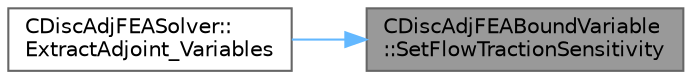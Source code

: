 digraph "CDiscAdjFEABoundVariable::SetFlowTractionSensitivity"
{
 // LATEX_PDF_SIZE
  bgcolor="transparent";
  edge [fontname=Helvetica,fontsize=10,labelfontname=Helvetica,labelfontsize=10];
  node [fontname=Helvetica,fontsize=10,shape=box,height=0.2,width=0.4];
  rankdir="RL";
  Node1 [id="Node000001",label="CDiscAdjFEABoundVariable\l::SetFlowTractionSensitivity",height=0.2,width=0.4,color="gray40", fillcolor="grey60", style="filled", fontcolor="black",tooltip="Set the FSI force sensitivity at the node."];
  Node1 -> Node2 [id="edge1_Node000001_Node000002",dir="back",color="steelblue1",style="solid",tooltip=" "];
  Node2 [id="Node000002",label="CDiscAdjFEASolver::\lExtractAdjoint_Variables",height=0.2,width=0.4,color="grey40", fillcolor="white", style="filled",URL="$classCDiscAdjFEASolver.html#ac0e775ba18eb267baf111eb28072e0b9",tooltip="A virtual member."];
}
